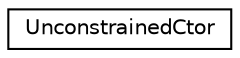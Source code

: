 digraph "Graphical Class Hierarchy"
{
  edge [fontname="Helvetica",fontsize="10",labelfontname="Helvetica",labelfontsize="10"];
  node [fontname="Helvetica",fontsize="10",shape=record];
  rankdir="LR";
  Node0 [label="UnconstrainedCtor",height=0.2,width=0.4,color="black", fillcolor="white", style="filled",URL="$struct_unconstrained_ctor.html"];
}
